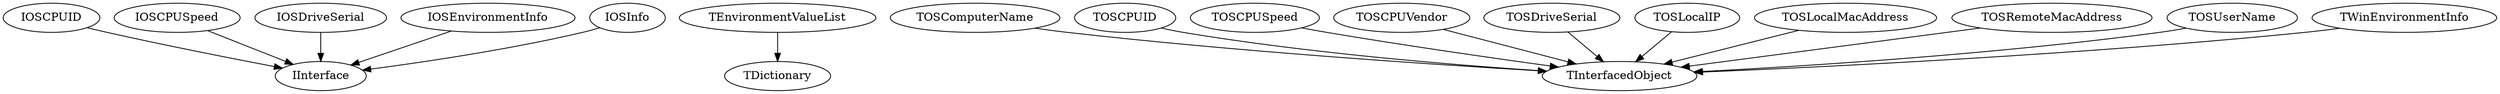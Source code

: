 DiGraph Classes {
  IOSCPUID -> IInterface
  IOSCPUID [href="ooOS.CPUID.IOSCPUID.html"]
  IOSCPUSpeed -> IInterface
  IOSCPUSpeed [href="ooOS.CPUSpeed.IOSCPUSpeed.html"]
  IOSDriveSerial -> IInterface
  IOSDriveSerial [href="ooOS.DriveSerial.IOSDriveSerial.html"]
  IOSEnvironmentInfo -> IInterface
  IOSEnvironmentInfo [href="ooOS.Environment.Info.IOSEnvironmentInfo.html"]
  IOSInfo -> IInterface
  IOSInfo [href="ooOS.Info.Intf.IOSInfo.html"]
  TEnvironmentValueList -> TDictionary
  TEnvironmentValueList [href="ooOS.Environment.Info.TEnvironmentValueList.html"]
  TOSComputerName -> TInterfacedObject
  TOSComputerName [href="ooOS.ComputerName.TOSComputerName.html"]
  TOSCPUID -> TInterfacedObject
  TOSCPUID [href="ooOS.CPUID.TOSCPUID.html"]
  TOSCPUSpeed -> TInterfacedObject
  TOSCPUSpeed [href="ooOS.CPUSpeed.TOSCPUSpeed.html"]
  TOSCPUVendor -> TInterfacedObject
  TOSCPUVendor [href="ooOS.CPUVendor.TOSCPUVendor.html"]
  TOSDriveSerial -> TInterfacedObject
  TOSDriveSerial [href="ooOS.DriveSerial.TOSDriveSerial.html"]
  TOSLocalIP -> TInterfacedObject
  TOSLocalIP [href="ooOS.LocalIP.TOSLocalIP.html"]
  TOSLocalMacAddress -> TInterfacedObject
  TOSLocalMacAddress [href="ooOS.LocalMacAddress.TOSLocalMacAddress.html"]
  TOSRemoteMacAddress -> TInterfacedObject
  TOSRemoteMacAddress [href="ooOS.RemoteMacAddress.TOSRemoteMacAddress.html"]
  TOSUserName -> TInterfacedObject
  TOSUserName [href="ooOS.UserName.TOSUserName.html"]
  TWinEnvironmentInfo -> TInterfacedObject
  TWinEnvironmentInfo [href="ooOS.Environment.Info.TWinEnvironmentInfo.html"]
}
